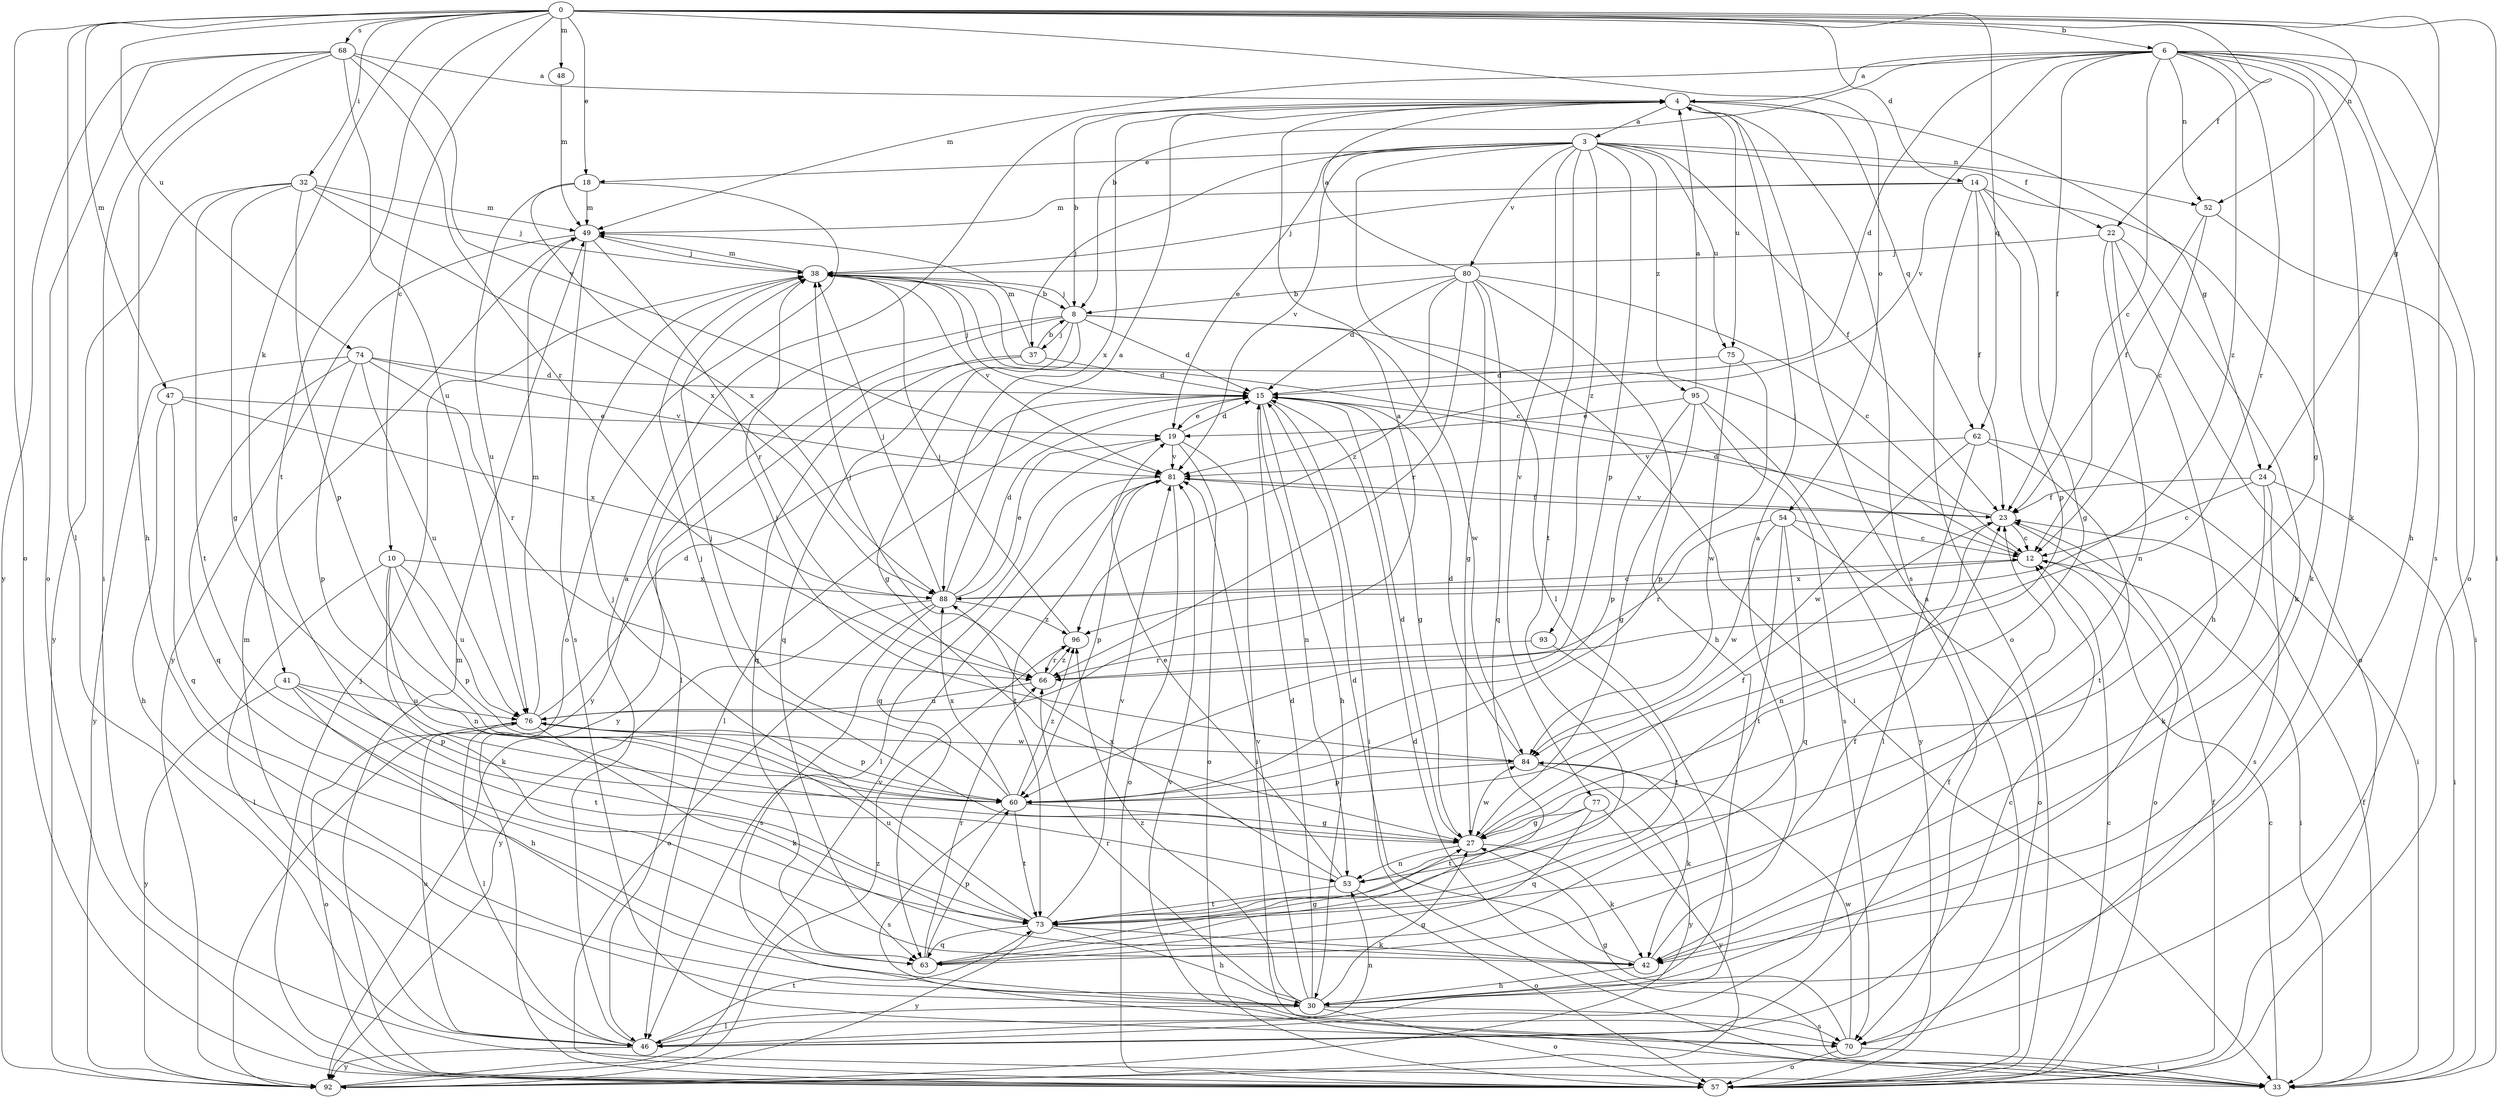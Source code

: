 strict digraph  {
0;
3;
4;
6;
8;
10;
12;
14;
15;
18;
19;
22;
23;
24;
27;
30;
32;
33;
37;
38;
41;
42;
46;
47;
48;
49;
52;
53;
54;
57;
60;
62;
63;
66;
68;
70;
73;
74;
75;
76;
77;
80;
81;
84;
88;
92;
93;
95;
96;
0 -> 6  [label=b];
0 -> 10  [label=c];
0 -> 14  [label=d];
0 -> 18  [label=e];
0 -> 22  [label=f];
0 -> 24  [label=g];
0 -> 32  [label=i];
0 -> 33  [label=i];
0 -> 41  [label=k];
0 -> 46  [label=l];
0 -> 47  [label=m];
0 -> 48  [label=m];
0 -> 52  [label=n];
0 -> 54  [label=o];
0 -> 57  [label=o];
0 -> 62  [label=q];
0 -> 68  [label=s];
0 -> 73  [label=t];
0 -> 74  [label=u];
3 -> 18  [label=e];
3 -> 19  [label=e];
3 -> 22  [label=f];
3 -> 23  [label=f];
3 -> 37  [label=j];
3 -> 46  [label=l];
3 -> 52  [label=n];
3 -> 60  [label=p];
3 -> 73  [label=t];
3 -> 75  [label=u];
3 -> 77  [label=v];
3 -> 80  [label=v];
3 -> 81  [label=v];
3 -> 93  [label=z];
3 -> 95  [label=z];
4 -> 3  [label=a];
4 -> 8  [label=b];
4 -> 24  [label=g];
4 -> 62  [label=q];
4 -> 70  [label=s];
4 -> 75  [label=u];
4 -> 88  [label=x];
6 -> 4  [label=a];
6 -> 8  [label=b];
6 -> 12  [label=c];
6 -> 15  [label=d];
6 -> 23  [label=f];
6 -> 27  [label=g];
6 -> 30  [label=h];
6 -> 42  [label=k];
6 -> 49  [label=m];
6 -> 52  [label=n];
6 -> 57  [label=o];
6 -> 66  [label=r];
6 -> 70  [label=s];
6 -> 81  [label=v];
6 -> 96  [label=z];
8 -> 15  [label=d];
8 -> 27  [label=g];
8 -> 33  [label=i];
8 -> 37  [label=j];
8 -> 38  [label=j];
8 -> 46  [label=l];
8 -> 63  [label=q];
8 -> 84  [label=w];
8 -> 92  [label=y];
10 -> 42  [label=k];
10 -> 46  [label=l];
10 -> 53  [label=n];
10 -> 60  [label=p];
10 -> 76  [label=u];
10 -> 88  [label=x];
12 -> 33  [label=i];
12 -> 38  [label=j];
12 -> 88  [label=x];
14 -> 23  [label=f];
14 -> 27  [label=g];
14 -> 38  [label=j];
14 -> 42  [label=k];
14 -> 49  [label=m];
14 -> 57  [label=o];
14 -> 60  [label=p];
15 -> 19  [label=e];
15 -> 27  [label=g];
15 -> 30  [label=h];
15 -> 33  [label=i];
15 -> 38  [label=j];
15 -> 46  [label=l];
15 -> 53  [label=n];
18 -> 49  [label=m];
18 -> 57  [label=o];
18 -> 76  [label=u];
18 -> 88  [label=x];
19 -> 15  [label=d];
19 -> 33  [label=i];
19 -> 57  [label=o];
19 -> 63  [label=q];
19 -> 81  [label=v];
22 -> 30  [label=h];
22 -> 38  [label=j];
22 -> 42  [label=k];
22 -> 53  [label=n];
22 -> 57  [label=o];
23 -> 12  [label=c];
23 -> 15  [label=d];
23 -> 53  [label=n];
23 -> 57  [label=o];
23 -> 81  [label=v];
24 -> 12  [label=c];
24 -> 23  [label=f];
24 -> 33  [label=i];
24 -> 42  [label=k];
24 -> 70  [label=s];
27 -> 15  [label=d];
27 -> 23  [label=f];
27 -> 38  [label=j];
27 -> 42  [label=k];
27 -> 53  [label=n];
27 -> 84  [label=w];
30 -> 15  [label=d];
30 -> 27  [label=g];
30 -> 46  [label=l];
30 -> 57  [label=o];
30 -> 66  [label=r];
30 -> 70  [label=s];
30 -> 81  [label=v];
30 -> 96  [label=z];
32 -> 27  [label=g];
32 -> 38  [label=j];
32 -> 49  [label=m];
32 -> 60  [label=p];
32 -> 73  [label=t];
32 -> 88  [label=x];
32 -> 92  [label=y];
33 -> 12  [label=c];
33 -> 15  [label=d];
33 -> 23  [label=f];
33 -> 81  [label=v];
37 -> 8  [label=b];
37 -> 15  [label=d];
37 -> 49  [label=m];
37 -> 63  [label=q];
37 -> 92  [label=y];
38 -> 8  [label=b];
38 -> 12  [label=c];
38 -> 49  [label=m];
38 -> 81  [label=v];
41 -> 30  [label=h];
41 -> 60  [label=p];
41 -> 73  [label=t];
41 -> 76  [label=u];
41 -> 92  [label=y];
42 -> 4  [label=a];
42 -> 15  [label=d];
42 -> 30  [label=h];
46 -> 4  [label=a];
46 -> 12  [label=c];
46 -> 23  [label=f];
46 -> 49  [label=m];
46 -> 53  [label=n];
46 -> 73  [label=t];
46 -> 76  [label=u];
46 -> 92  [label=y];
47 -> 19  [label=e];
47 -> 30  [label=h];
47 -> 63  [label=q];
47 -> 88  [label=x];
48 -> 49  [label=m];
49 -> 38  [label=j];
49 -> 66  [label=r];
49 -> 70  [label=s];
49 -> 92  [label=y];
52 -> 12  [label=c];
52 -> 23  [label=f];
52 -> 33  [label=i];
53 -> 19  [label=e];
53 -> 57  [label=o];
53 -> 73  [label=t];
53 -> 88  [label=x];
54 -> 12  [label=c];
54 -> 57  [label=o];
54 -> 63  [label=q];
54 -> 66  [label=r];
54 -> 73  [label=t];
54 -> 84  [label=w];
57 -> 4  [label=a];
57 -> 12  [label=c];
57 -> 23  [label=f];
57 -> 38  [label=j];
57 -> 49  [label=m];
60 -> 27  [label=g];
60 -> 38  [label=j];
60 -> 70  [label=s];
60 -> 73  [label=t];
60 -> 88  [label=x];
60 -> 96  [label=z];
62 -> 33  [label=i];
62 -> 46  [label=l];
62 -> 73  [label=t];
62 -> 81  [label=v];
62 -> 84  [label=w];
63 -> 23  [label=f];
63 -> 27  [label=g];
63 -> 60  [label=p];
63 -> 66  [label=r];
66 -> 38  [label=j];
66 -> 76  [label=u];
66 -> 96  [label=z];
68 -> 4  [label=a];
68 -> 30  [label=h];
68 -> 33  [label=i];
68 -> 57  [label=o];
68 -> 66  [label=r];
68 -> 76  [label=u];
68 -> 81  [label=v];
68 -> 92  [label=y];
70 -> 27  [label=g];
70 -> 33  [label=i];
70 -> 57  [label=o];
70 -> 84  [label=w];
73 -> 30  [label=h];
73 -> 38  [label=j];
73 -> 42  [label=k];
73 -> 63  [label=q];
73 -> 76  [label=u];
73 -> 81  [label=v];
73 -> 92  [label=y];
74 -> 15  [label=d];
74 -> 60  [label=p];
74 -> 63  [label=q];
74 -> 66  [label=r];
74 -> 76  [label=u];
74 -> 81  [label=v];
74 -> 92  [label=y];
75 -> 15  [label=d];
75 -> 60  [label=p];
75 -> 84  [label=w];
76 -> 4  [label=a];
76 -> 15  [label=d];
76 -> 42  [label=k];
76 -> 46  [label=l];
76 -> 49  [label=m];
76 -> 57  [label=o];
76 -> 60  [label=p];
76 -> 84  [label=w];
77 -> 27  [label=g];
77 -> 63  [label=q];
77 -> 73  [label=t];
77 -> 92  [label=y];
80 -> 4  [label=a];
80 -> 8  [label=b];
80 -> 12  [label=c];
80 -> 15  [label=d];
80 -> 27  [label=g];
80 -> 30  [label=h];
80 -> 63  [label=q];
80 -> 66  [label=r];
80 -> 96  [label=z];
81 -> 23  [label=f];
81 -> 46  [label=l];
81 -> 57  [label=o];
81 -> 60  [label=p];
81 -> 73  [label=t];
84 -> 15  [label=d];
84 -> 38  [label=j];
84 -> 42  [label=k];
84 -> 60  [label=p];
84 -> 92  [label=y];
88 -> 4  [label=a];
88 -> 12  [label=c];
88 -> 15  [label=d];
88 -> 19  [label=e];
88 -> 38  [label=j];
88 -> 57  [label=o];
88 -> 70  [label=s];
88 -> 92  [label=y];
88 -> 96  [label=z];
92 -> 81  [label=v];
92 -> 96  [label=z];
93 -> 66  [label=r];
93 -> 73  [label=t];
95 -> 4  [label=a];
95 -> 19  [label=e];
95 -> 27  [label=g];
95 -> 60  [label=p];
95 -> 70  [label=s];
95 -> 92  [label=y];
96 -> 38  [label=j];
96 -> 66  [label=r];
}
